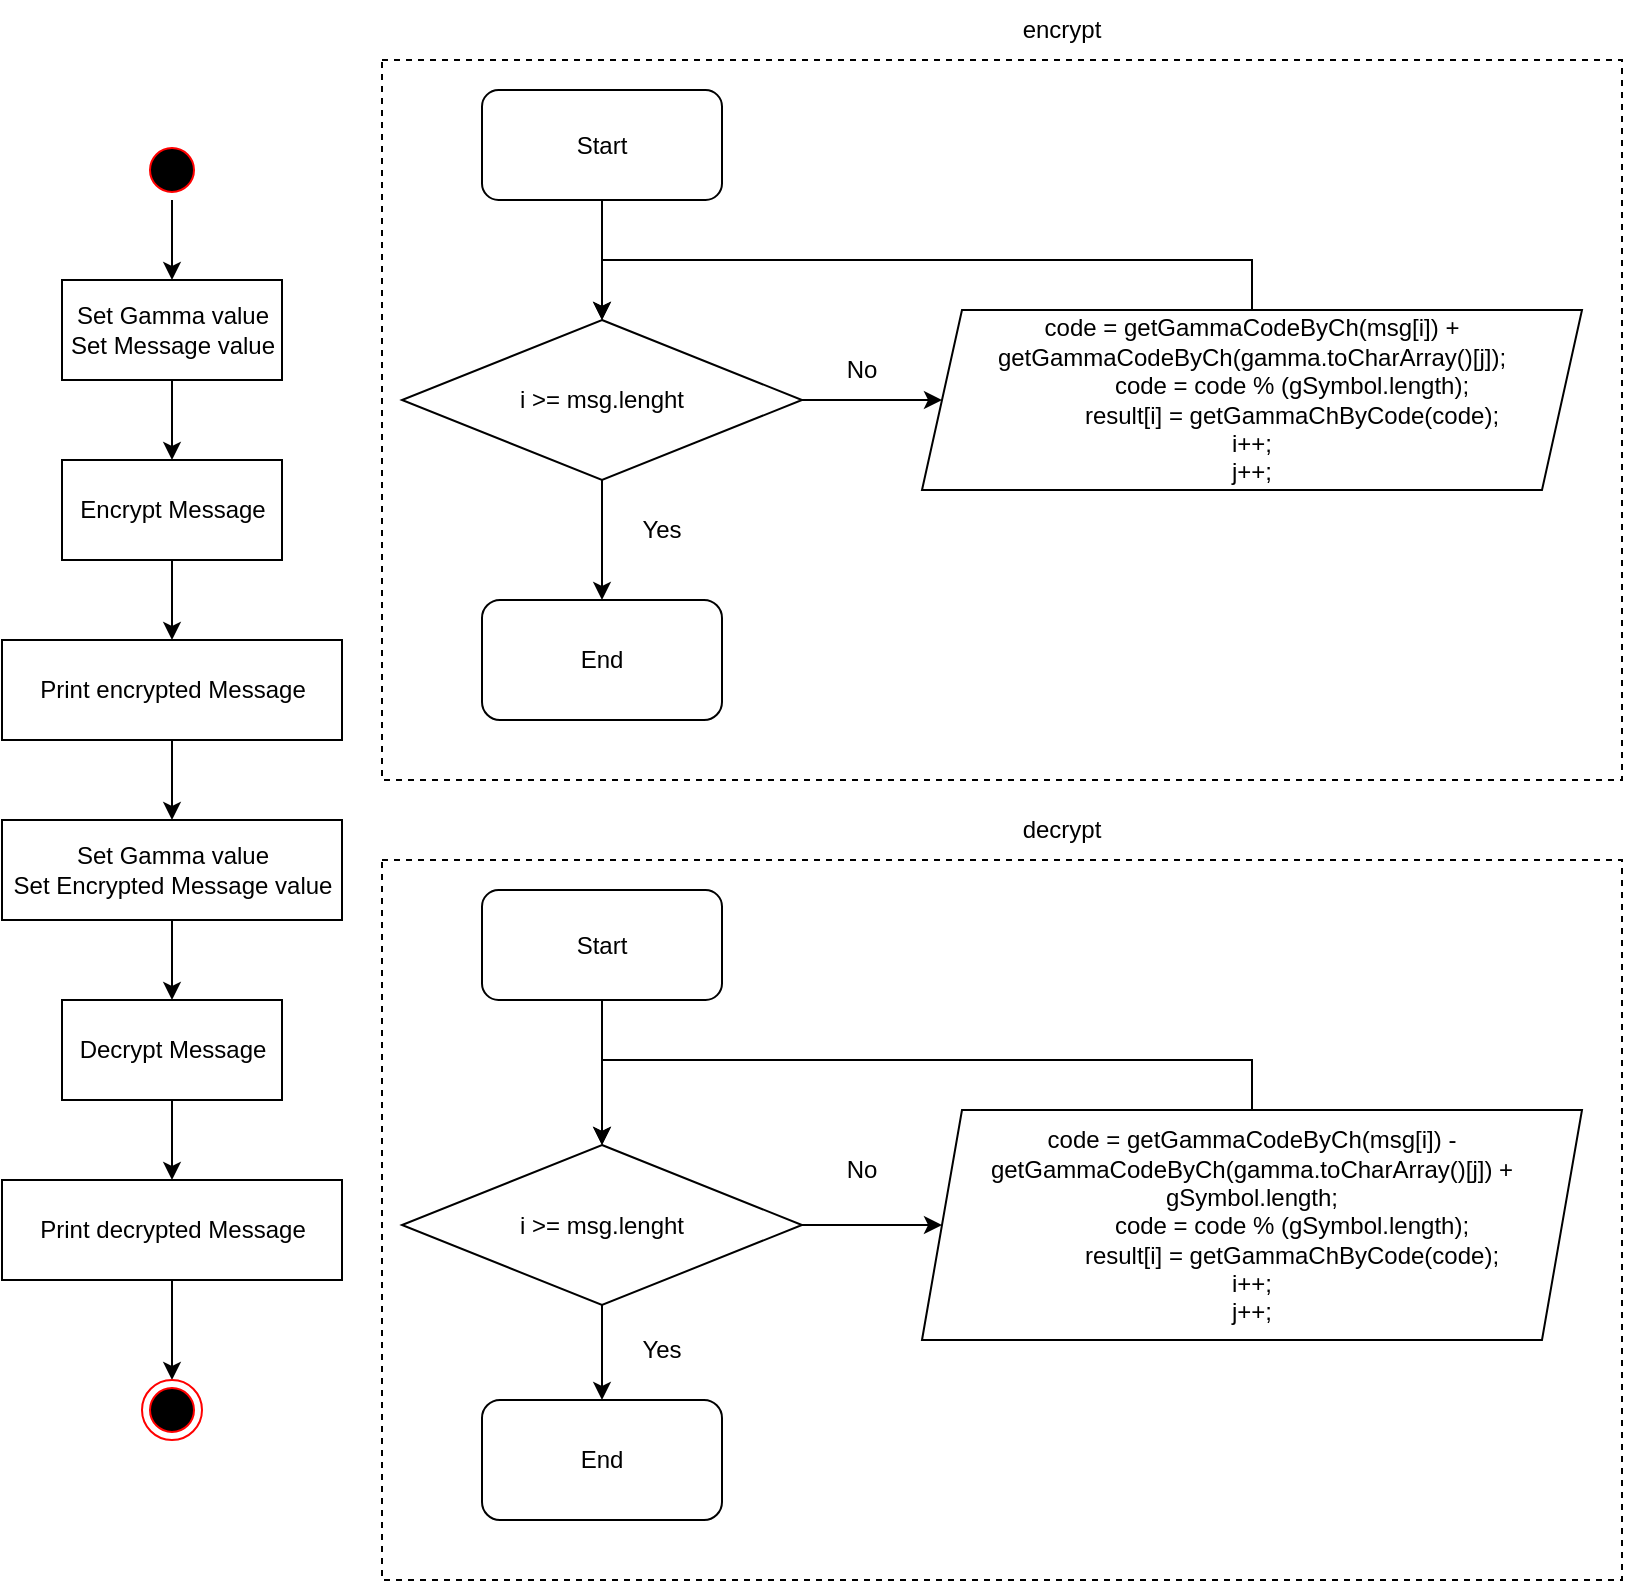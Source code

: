 <mxfile version="20.4.1" type="google"><diagram id="HDOVH7N7LnF2oM3qd1qg" name="Page-1"><mxGraphModel grid="1" page="1" gridSize="10" guides="1" tooltips="1" connect="1" arrows="1" fold="1" pageScale="1" pageWidth="850" pageHeight="1100" math="0" shadow="0"><root><mxCell id="0"/><mxCell id="1" parent="0"/><mxCell id="LKJUiXHq7tFnEOfZTSES-27" value="" style="rounded=0;whiteSpace=wrap;html=1;dashed=1;" vertex="1" parent="1"><mxGeometry x="210" y="50" width="620" height="360" as="geometry"/></mxCell><mxCell id="PM1vTmwjAHrbti4QOhcE-19" style="edgeStyle=orthogonalEdgeStyle;rounded=0;orthogonalLoop=1;jettySize=auto;html=1;exitX=0.5;exitY=1;exitDx=0;exitDy=0;entryX=0.5;entryY=0;entryDx=0;entryDy=0;" edge="1" parent="1" source="PM1vTmwjAHrbti4QOhcE-1" target="PM1vTmwjAHrbti4QOhcE-4"><mxGeometry relative="1" as="geometry"/></mxCell><mxCell id="PM1vTmwjAHrbti4QOhcE-1" value="" style="ellipse;html=1;shape=startState;fillColor=#000000;strokeColor=#ff0000;" vertex="1" parent="1"><mxGeometry x="90" y="90" width="30" height="30" as="geometry"/></mxCell><mxCell id="PM1vTmwjAHrbti4QOhcE-10" style="edgeStyle=orthogonalEdgeStyle;rounded=0;orthogonalLoop=1;jettySize=auto;html=1;exitX=0.5;exitY=1;exitDx=0;exitDy=0;entryX=0.5;entryY=0;entryDx=0;entryDy=0;" edge="1" parent="1" source="PM1vTmwjAHrbti4QOhcE-4" target="PM1vTmwjAHrbti4QOhcE-5"><mxGeometry relative="1" as="geometry"/></mxCell><mxCell id="PM1vTmwjAHrbti4QOhcE-4" value="Set Gamma value&lt;br&gt;Set Message value" style="html=1;" vertex="1" parent="1"><mxGeometry x="50" y="160" width="110" height="50" as="geometry"/></mxCell><mxCell id="PM1vTmwjAHrbti4QOhcE-11" style="edgeStyle=orthogonalEdgeStyle;rounded=0;orthogonalLoop=1;jettySize=auto;html=1;exitX=0.5;exitY=1;exitDx=0;exitDy=0;entryX=0.5;entryY=0;entryDx=0;entryDy=0;" edge="1" parent="1" source="PM1vTmwjAHrbti4QOhcE-5"><mxGeometry relative="1" as="geometry"><mxPoint x="105" y="340" as="targetPoint"/></mxGeometry></mxCell><mxCell id="PM1vTmwjAHrbti4QOhcE-5" value="Encrypt Message" style="html=1;" vertex="1" parent="1"><mxGeometry x="50" y="250" width="110" height="50" as="geometry"/></mxCell><mxCell id="PM1vTmwjAHrbti4QOhcE-18" style="edgeStyle=orthogonalEdgeStyle;rounded=0;orthogonalLoop=1;jettySize=auto;html=1;exitX=0.5;exitY=1;exitDx=0;exitDy=0;entryX=0.5;entryY=0;entryDx=0;entryDy=0;" edge="1" parent="1" source="LKJUiXHq7tFnEOfZTSES-13" target="PM1vTmwjAHrbti4QOhcE-3"><mxGeometry relative="1" as="geometry"><mxPoint x="105" y="750.0" as="sourcePoint"/></mxGeometry></mxCell><mxCell id="PM1vTmwjAHrbti4QOhcE-3" value="" style="ellipse;html=1;shape=endState;fillColor=#000000;strokeColor=#ff0000;" vertex="1" parent="1"><mxGeometry x="90" y="710" width="30" height="30" as="geometry"/></mxCell><mxCell id="LKJUiXHq7tFnEOfZTSES-6" style="edgeStyle=orthogonalEdgeStyle;rounded=0;orthogonalLoop=1;jettySize=auto;html=1;exitX=0.5;exitY=1;exitDx=0;exitDy=0;entryX=0.5;entryY=0;entryDx=0;entryDy=0;" edge="1" parent="1" source="LKJUiXHq7tFnEOfZTSES-7" target="LKJUiXHq7tFnEOfZTSES-9"><mxGeometry relative="1" as="geometry"/></mxCell><mxCell id="LKJUiXHq7tFnEOfZTSES-7" value="Set Gamma value&lt;br&gt;Set Encrypted Message value" style="html=1;" vertex="1" parent="1"><mxGeometry x="20" y="430" width="170" height="50" as="geometry"/></mxCell><mxCell id="LKJUiXHq7tFnEOfZTSES-8" style="edgeStyle=orthogonalEdgeStyle;rounded=0;orthogonalLoop=1;jettySize=auto;html=1;exitX=0.5;exitY=1;exitDx=0;exitDy=0;entryX=0.5;entryY=0;entryDx=0;entryDy=0;" edge="1" parent="1" source="LKJUiXHq7tFnEOfZTSES-9"><mxGeometry relative="1" as="geometry"><mxPoint x="105" y="610" as="targetPoint"/></mxGeometry></mxCell><mxCell id="LKJUiXHq7tFnEOfZTSES-9" value="Decrypt Message" style="html=1;" vertex="1" parent="1"><mxGeometry x="50" y="520" width="110" height="50" as="geometry"/></mxCell><mxCell id="LKJUiXHq7tFnEOfZTSES-10" style="edgeStyle=orthogonalEdgeStyle;rounded=0;orthogonalLoop=1;jettySize=auto;html=1;exitX=0.5;exitY=1;exitDx=0;exitDy=0;entryX=0.5;entryY=0;entryDx=0;entryDy=0;" edge="1" parent="1" source="LKJUiXHq7tFnEOfZTSES-11"><mxGeometry relative="1" as="geometry"><mxPoint x="105" y="430" as="targetPoint"/></mxGeometry></mxCell><mxCell id="LKJUiXHq7tFnEOfZTSES-11" value="Print encrypted Message" style="html=1;" vertex="1" parent="1"><mxGeometry x="20" y="340" width="170" height="50" as="geometry"/></mxCell><mxCell id="LKJUiXHq7tFnEOfZTSES-13" value="Print decrypted Message" style="html=1;" vertex="1" parent="1"><mxGeometry x="20" y="610" width="170" height="50" as="geometry"/></mxCell><mxCell id="LKJUiXHq7tFnEOfZTSES-18" style="edgeStyle=orthogonalEdgeStyle;rounded=0;orthogonalLoop=1;jettySize=auto;html=1;entryX=0.5;entryY=0;entryDx=0;entryDy=0;" edge="1" parent="1" source="LKJUiXHq7tFnEOfZTSES-14" target="LKJUiXHq7tFnEOfZTSES-16"><mxGeometry relative="1" as="geometry"/></mxCell><mxCell id="LKJUiXHq7tFnEOfZTSES-14" value="Start" style="rounded=1;whiteSpace=wrap;html=1;" vertex="1" parent="1"><mxGeometry x="260" y="65" width="120" height="55" as="geometry"/></mxCell><mxCell id="LKJUiXHq7tFnEOfZTSES-15" value="End" style="rounded=1;whiteSpace=wrap;html=1;" vertex="1" parent="1"><mxGeometry x="260" y="320" width="120" height="60" as="geometry"/></mxCell><mxCell id="LKJUiXHq7tFnEOfZTSES-19" style="edgeStyle=orthogonalEdgeStyle;rounded=0;orthogonalLoop=1;jettySize=auto;html=1;entryX=0.5;entryY=0;entryDx=0;entryDy=0;" edge="1" parent="1" source="LKJUiXHq7tFnEOfZTSES-16" target="LKJUiXHq7tFnEOfZTSES-15"><mxGeometry relative="1" as="geometry"/></mxCell><object label="" placeholders="1" id="LKJUiXHq7tFnEOfZTSES-21"><mxCell style="edgeStyle=orthogonalEdgeStyle;rounded=0;orthogonalLoop=1;jettySize=auto;html=1;" edge="1" parent="1" source="LKJUiXHq7tFnEOfZTSES-16" target="LKJUiXHq7tFnEOfZTSES-17"><mxGeometry relative="1" as="geometry"/></mxCell></object><mxCell id="LKJUiXHq7tFnEOfZTSES-16" value="i &amp;gt;= msg.lenght" style="rhombus;whiteSpace=wrap;html=1;" vertex="1" parent="1"><mxGeometry x="220" y="180" width="200" height="80" as="geometry"/></mxCell><mxCell id="LKJUiXHq7tFnEOfZTSES-20" style="edgeStyle=orthogonalEdgeStyle;rounded=0;orthogonalLoop=1;jettySize=auto;html=1;entryX=0.5;entryY=0;entryDx=0;entryDy=0;exitX=0.5;exitY=0;exitDx=0;exitDy=0;" edge="1" parent="1" source="LKJUiXHq7tFnEOfZTSES-17" target="LKJUiXHq7tFnEOfZTSES-16"><mxGeometry relative="1" as="geometry"><Array as="points"><mxPoint x="645" y="150"/><mxPoint x="320" y="150"/></Array></mxGeometry></mxCell><mxCell id="LKJUiXHq7tFnEOfZTSES-17" value="&lt;div&gt;code = getGammaCodeByCh(msg[i]) + getGammaCodeByCh(gamma.toCharArray()[j]);&lt;/div&gt;&lt;div&gt;&amp;nbsp; &amp;nbsp; &amp;nbsp; &amp;nbsp; &amp;nbsp; &amp;nbsp; code = code % (gSymbol.length);&lt;/div&gt;&lt;div&gt;&amp;nbsp; &amp;nbsp; &amp;nbsp; &amp;nbsp; &amp;nbsp; &amp;nbsp; result[i] = getGammaChByCode(code);&lt;/div&gt;i++;&lt;br&gt;j++;" style="shape=parallelogram;perimeter=parallelogramPerimeter;whiteSpace=wrap;html=1;fixedSize=1;" vertex="1" parent="1"><mxGeometry x="480" y="175" width="330" height="90" as="geometry"/></mxCell><object label="Yes" id="LKJUiXHq7tFnEOfZTSES-22"><mxCell style="text;html=1;strokeColor=none;fillColor=none;align=center;verticalAlign=middle;whiteSpace=wrap;rounded=0;" vertex="1" parent="1"><mxGeometry x="320" y="270" width="60" height="30" as="geometry"/></mxCell></object><mxCell id="LKJUiXHq7tFnEOfZTSES-24" value="No" style="text;html=1;strokeColor=none;fillColor=none;align=center;verticalAlign=middle;whiteSpace=wrap;rounded=0;" vertex="1" parent="1"><mxGeometry x="420" y="190" width="60" height="30" as="geometry"/></mxCell><mxCell id="LKJUiXHq7tFnEOfZTSES-26" value="encrypt" style="text;html=1;strokeColor=none;fillColor=none;align=center;verticalAlign=middle;whiteSpace=wrap;rounded=0;" vertex="1" parent="1"><mxGeometry x="520" y="20" width="60" height="30" as="geometry"/></mxCell><mxCell id="LKJUiXHq7tFnEOfZTSES-28" value="" style="rounded=0;whiteSpace=wrap;html=1;dashed=1;" vertex="1" parent="1"><mxGeometry x="210" y="450" width="620" height="360" as="geometry"/></mxCell><mxCell id="LKJUiXHq7tFnEOfZTSES-29" style="edgeStyle=orthogonalEdgeStyle;rounded=0;orthogonalLoop=1;jettySize=auto;html=1;entryX=0.5;entryY=0;entryDx=0;entryDy=0;" edge="1" parent="1" source="LKJUiXHq7tFnEOfZTSES-30" target="LKJUiXHq7tFnEOfZTSES-34"><mxGeometry relative="1" as="geometry"/></mxCell><mxCell id="LKJUiXHq7tFnEOfZTSES-30" value="Start" style="rounded=1;whiteSpace=wrap;html=1;" vertex="1" parent="1"><mxGeometry x="260" y="465" width="120" height="55" as="geometry"/></mxCell><mxCell id="LKJUiXHq7tFnEOfZTSES-31" value="End" style="rounded=1;whiteSpace=wrap;html=1;" vertex="1" parent="1"><mxGeometry x="260" y="720" width="120" height="60" as="geometry"/></mxCell><mxCell id="LKJUiXHq7tFnEOfZTSES-32" style="edgeStyle=orthogonalEdgeStyle;rounded=0;orthogonalLoop=1;jettySize=auto;html=1;entryX=0.5;entryY=0;entryDx=0;entryDy=0;" edge="1" parent="1" source="LKJUiXHq7tFnEOfZTSES-34" target="LKJUiXHq7tFnEOfZTSES-31"><mxGeometry relative="1" as="geometry"/></mxCell><object label="" placeholders="1" id="LKJUiXHq7tFnEOfZTSES-33"><mxCell style="edgeStyle=orthogonalEdgeStyle;rounded=0;orthogonalLoop=1;jettySize=auto;html=1;" edge="1" parent="1" source="LKJUiXHq7tFnEOfZTSES-34" target="LKJUiXHq7tFnEOfZTSES-36"><mxGeometry relative="1" as="geometry"/></mxCell></object><mxCell id="LKJUiXHq7tFnEOfZTSES-34" value="i &amp;gt;= msg.lenght" style="rhombus;whiteSpace=wrap;html=1;" vertex="1" parent="1"><mxGeometry x="220" y="592.5" width="200" height="80" as="geometry"/></mxCell><mxCell id="LKJUiXHq7tFnEOfZTSES-35" style="edgeStyle=orthogonalEdgeStyle;rounded=0;orthogonalLoop=1;jettySize=auto;html=1;entryX=0.5;entryY=0;entryDx=0;entryDy=0;exitX=0.5;exitY=0;exitDx=0;exitDy=0;" edge="1" parent="1" source="LKJUiXHq7tFnEOfZTSES-36" target="LKJUiXHq7tFnEOfZTSES-34"><mxGeometry relative="1" as="geometry"><Array as="points"><mxPoint x="645" y="550"/><mxPoint x="320" y="550"/></Array></mxGeometry></mxCell><mxCell id="LKJUiXHq7tFnEOfZTSES-36" value="&lt;div&gt;code = getGammaCodeByCh(msg[i]) - getGammaCodeByCh(gamma.toCharArray()[j]) + gSymbol.length;&lt;/div&gt;&lt;div&gt;&amp;nbsp; &amp;nbsp; &amp;nbsp; &amp;nbsp; &amp;nbsp; &amp;nbsp; code = code % (gSymbol.length);&lt;/div&gt;&lt;span style=&quot;background-color: initial;&quot;&gt;&amp;nbsp; &amp;nbsp; &amp;nbsp; &amp;nbsp; &amp;nbsp; &amp;nbsp; result[i] = getGammaChByCode(code);&lt;br&gt;&lt;/span&gt;i++;&lt;br&gt;j++;" style="shape=parallelogram;perimeter=parallelogramPerimeter;whiteSpace=wrap;html=1;fixedSize=1;" vertex="1" parent="1"><mxGeometry x="480" y="575" width="330" height="115" as="geometry"/></mxCell><object label="Yes" id="LKJUiXHq7tFnEOfZTSES-37"><mxCell style="text;html=1;strokeColor=none;fillColor=none;align=center;verticalAlign=middle;whiteSpace=wrap;rounded=0;" vertex="1" parent="1"><mxGeometry x="320" y="680" width="60" height="30" as="geometry"/></mxCell></object><mxCell id="LKJUiXHq7tFnEOfZTSES-38" value="No" style="text;html=1;strokeColor=none;fillColor=none;align=center;verticalAlign=middle;whiteSpace=wrap;rounded=0;" vertex="1" parent="1"><mxGeometry x="420" y="590" width="60" height="30" as="geometry"/></mxCell><mxCell id="LKJUiXHq7tFnEOfZTSES-39" value="decrypt" style="text;html=1;strokeColor=none;fillColor=none;align=center;verticalAlign=middle;whiteSpace=wrap;rounded=0;" vertex="1" parent="1"><mxGeometry x="520" y="420" width="60" height="30" as="geometry"/></mxCell></root></mxGraphModel></diagram></mxfile>